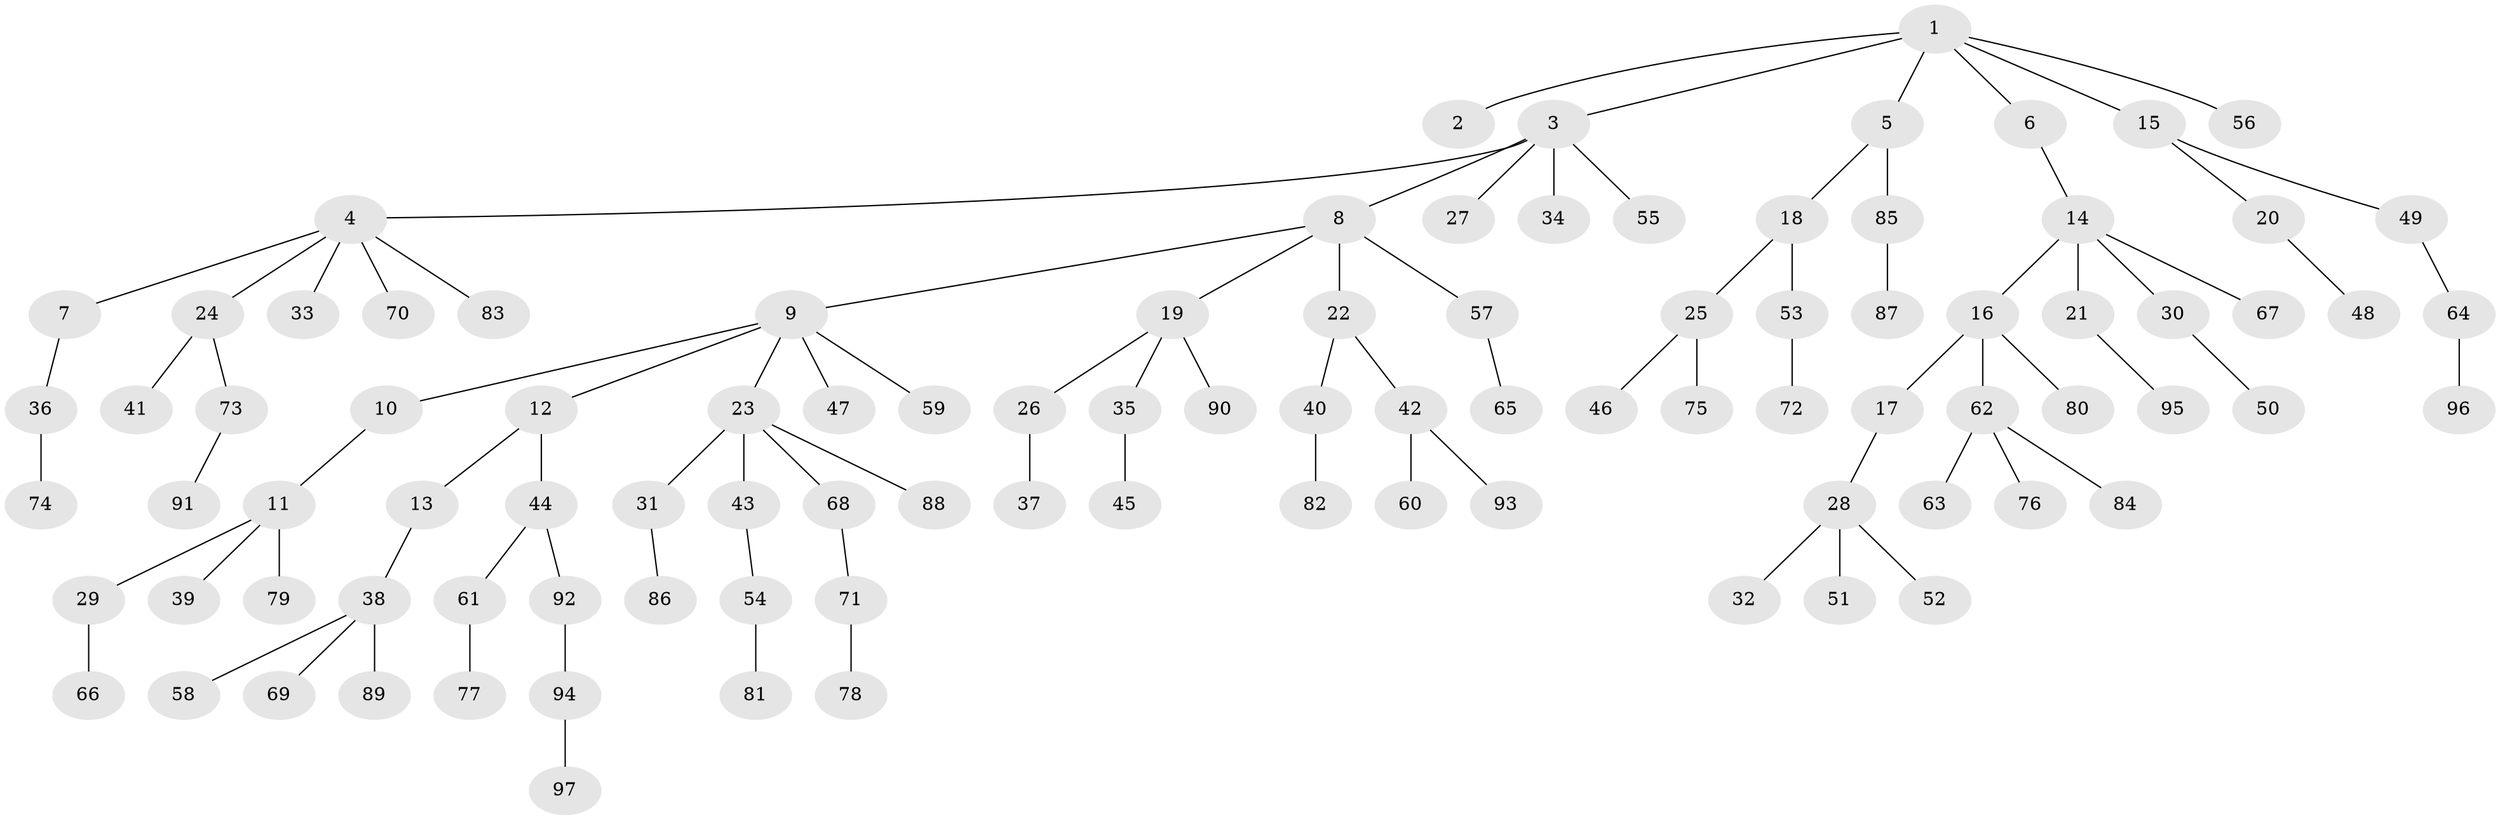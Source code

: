 // coarse degree distribution, {2: 0.16666666666666666, 1: 0.7291666666666666, 4: 0.041666666666666664, 5: 0.020833333333333332, 14: 0.020833333333333332, 16: 0.020833333333333332}
// Generated by graph-tools (version 1.1) at 2025/56/03/04/25 21:56:46]
// undirected, 97 vertices, 96 edges
graph export_dot {
graph [start="1"]
  node [color=gray90,style=filled];
  1;
  2;
  3;
  4;
  5;
  6;
  7;
  8;
  9;
  10;
  11;
  12;
  13;
  14;
  15;
  16;
  17;
  18;
  19;
  20;
  21;
  22;
  23;
  24;
  25;
  26;
  27;
  28;
  29;
  30;
  31;
  32;
  33;
  34;
  35;
  36;
  37;
  38;
  39;
  40;
  41;
  42;
  43;
  44;
  45;
  46;
  47;
  48;
  49;
  50;
  51;
  52;
  53;
  54;
  55;
  56;
  57;
  58;
  59;
  60;
  61;
  62;
  63;
  64;
  65;
  66;
  67;
  68;
  69;
  70;
  71;
  72;
  73;
  74;
  75;
  76;
  77;
  78;
  79;
  80;
  81;
  82;
  83;
  84;
  85;
  86;
  87;
  88;
  89;
  90;
  91;
  92;
  93;
  94;
  95;
  96;
  97;
  1 -- 2;
  1 -- 3;
  1 -- 5;
  1 -- 6;
  1 -- 15;
  1 -- 56;
  3 -- 4;
  3 -- 8;
  3 -- 27;
  3 -- 34;
  3 -- 55;
  4 -- 7;
  4 -- 24;
  4 -- 33;
  4 -- 70;
  4 -- 83;
  5 -- 18;
  5 -- 85;
  6 -- 14;
  7 -- 36;
  8 -- 9;
  8 -- 19;
  8 -- 22;
  8 -- 57;
  9 -- 10;
  9 -- 12;
  9 -- 23;
  9 -- 47;
  9 -- 59;
  10 -- 11;
  11 -- 29;
  11 -- 39;
  11 -- 79;
  12 -- 13;
  12 -- 44;
  13 -- 38;
  14 -- 16;
  14 -- 21;
  14 -- 30;
  14 -- 67;
  15 -- 20;
  15 -- 49;
  16 -- 17;
  16 -- 62;
  16 -- 80;
  17 -- 28;
  18 -- 25;
  18 -- 53;
  19 -- 26;
  19 -- 35;
  19 -- 90;
  20 -- 48;
  21 -- 95;
  22 -- 40;
  22 -- 42;
  23 -- 31;
  23 -- 43;
  23 -- 68;
  23 -- 88;
  24 -- 41;
  24 -- 73;
  25 -- 46;
  25 -- 75;
  26 -- 37;
  28 -- 32;
  28 -- 51;
  28 -- 52;
  29 -- 66;
  30 -- 50;
  31 -- 86;
  35 -- 45;
  36 -- 74;
  38 -- 58;
  38 -- 69;
  38 -- 89;
  40 -- 82;
  42 -- 60;
  42 -- 93;
  43 -- 54;
  44 -- 61;
  44 -- 92;
  49 -- 64;
  53 -- 72;
  54 -- 81;
  57 -- 65;
  61 -- 77;
  62 -- 63;
  62 -- 76;
  62 -- 84;
  64 -- 96;
  68 -- 71;
  71 -- 78;
  73 -- 91;
  85 -- 87;
  92 -- 94;
  94 -- 97;
}
